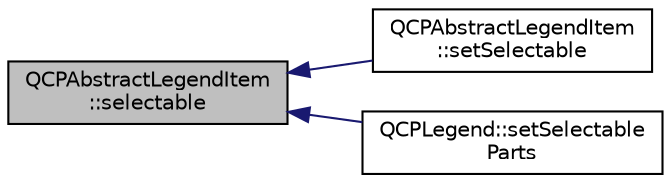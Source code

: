 digraph "QCPAbstractLegendItem::selectable"
{
  edge [fontname="Helvetica",fontsize="10",labelfontname="Helvetica",labelfontsize="10"];
  node [fontname="Helvetica",fontsize="10",shape=record];
  rankdir="LR";
  Node35 [label="QCPAbstractLegendItem\l::selectable",height=0.2,width=0.4,color="black", fillcolor="grey75", style="filled", fontcolor="black"];
  Node35 -> Node36 [dir="back",color="midnightblue",fontsize="10",style="solid",fontname="Helvetica"];
  Node36 [label="QCPAbstractLegendItem\l::setSelectable",height=0.2,width=0.4,color="black", fillcolor="white", style="filled",URL="$d9/d2f/class_q_c_p_abstract_legend_item.html#a9913ef48730551b696e7f98a2391c599"];
  Node35 -> Node37 [dir="back",color="midnightblue",fontsize="10",style="solid",fontname="Helvetica"];
  Node37 [label="QCPLegend::setSelectable\lParts",height=0.2,width=0.4,color="black", fillcolor="white", style="filled",URL="$d9/db1/class_q_c_p_legend.html#a9ce60aa8bbd89f62ae4fa83ac6c60110"];
}
